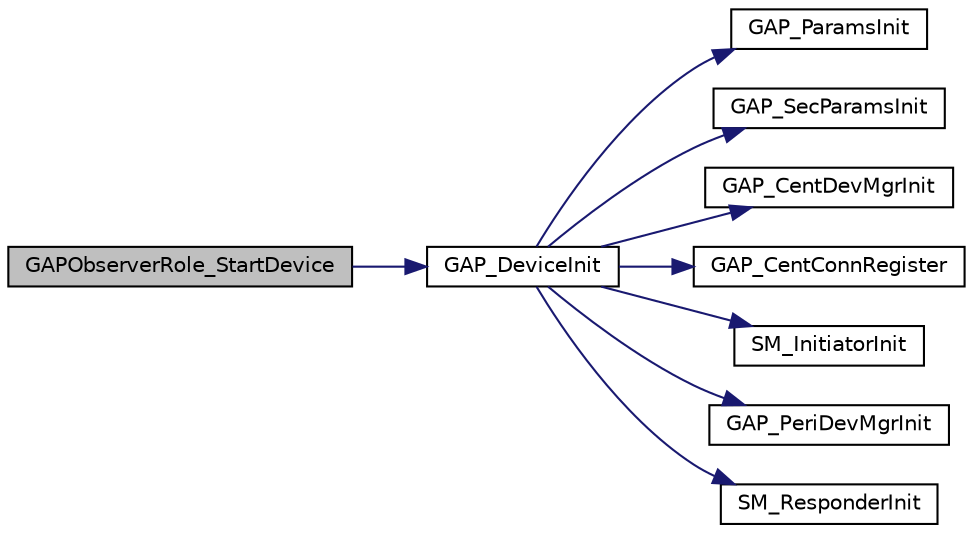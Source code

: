 digraph "GAPObserverRole_StartDevice"
{
  edge [fontname="Helvetica",fontsize="10",labelfontname="Helvetica",labelfontsize="10"];
  node [fontname="Helvetica",fontsize="10",shape=record];
  rankdir="LR";
  Node1 [label="GAPObserverRole_StartDevice",height=0.2,width=0.4,color="black", fillcolor="grey75", style="filled" fontcolor="black"];
  Node1 -> Node2 [color="midnightblue",fontsize="10",style="solid",fontname="Helvetica"];
  Node2 [label="GAP_DeviceInit",height=0.2,width=0.4,color="black", fillcolor="white", style="filled",URL="$group___g_a_p___a_p_i.html#ga729bcdb44b9ea7717cbfd55d25ba5194",tooltip="Called to setup the device. Call just once on initialization. "];
  Node2 -> Node3 [color="midnightblue",fontsize="10",style="solid",fontname="Helvetica"];
  Node3 [label="GAP_ParamsInit",height=0.2,width=0.4,color="black", fillcolor="white", style="filled",URL="$gap_8h.html#ab96580ab243315da0ec3708579f3ae28"];
  Node2 -> Node4 [color="midnightblue",fontsize="10",style="solid",fontname="Helvetica"];
  Node4 [label="GAP_SecParamsInit",height=0.2,width=0.4,color="black", fillcolor="white", style="filled",URL="$gap_8h.html#a926fd8f0e775e2816eb1e55af4f179eb"];
  Node2 -> Node5 [color="midnightblue",fontsize="10",style="solid",fontname="Helvetica"];
  Node5 [label="GAP_CentDevMgrInit",height=0.2,width=0.4,color="black", fillcolor="white", style="filled",URL="$gap_8h.html#ad1e803531e83f7a3e5fc25f63d852c65"];
  Node2 -> Node6 [color="midnightblue",fontsize="10",style="solid",fontname="Helvetica"];
  Node6 [label="GAP_CentConnRegister",height=0.2,width=0.4,color="black", fillcolor="white", style="filled",URL="$gap_8h.html#ac3e44c072a9938c34ab06b1c60b529fd"];
  Node2 -> Node7 [color="midnightblue",fontsize="10",style="solid",fontname="Helvetica"];
  Node7 [label="SM_InitiatorInit",height=0.2,width=0.4,color="black", fillcolor="white", style="filled",URL="$group___s_m___a_p_i.html#ga3ec7fc23a9db3e568d5884ba43042e66",tooltip="Initialize SM Initiator on a master device. "];
  Node2 -> Node8 [color="midnightblue",fontsize="10",style="solid",fontname="Helvetica"];
  Node8 [label="GAP_PeriDevMgrInit",height=0.2,width=0.4,color="black", fillcolor="white", style="filled",URL="$gap_8h.html#a2f198d86bf9c14a3ec5a2de9256315eb"];
  Node2 -> Node9 [color="midnightblue",fontsize="10",style="solid",fontname="Helvetica"];
  Node9 [label="SM_ResponderInit",height=0.2,width=0.4,color="black", fillcolor="white", style="filled",URL="$group___s_m___a_p_i.html#ga5de7fda0fb23c25371bf66f6e3ec8bc1",tooltip="Initialize SM Responder on a slave device. "];
}
